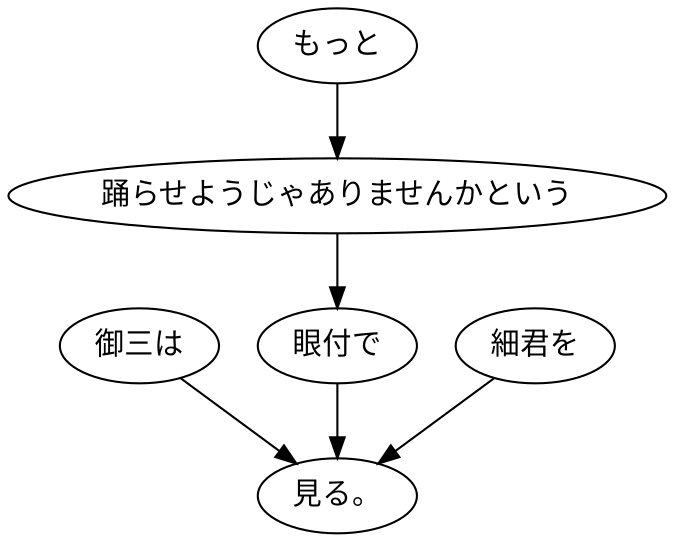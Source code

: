 digraph graph640 {
	node0 [label="御三は"];
	node1 [label="もっと"];
	node2 [label="踊らせようじゃありませんかという"];
	node3 [label="眼付で"];
	node4 [label="細君を"];
	node5 [label="見る。"];
	node0 -> node5;
	node1 -> node2;
	node2 -> node3;
	node3 -> node5;
	node4 -> node5;
}

